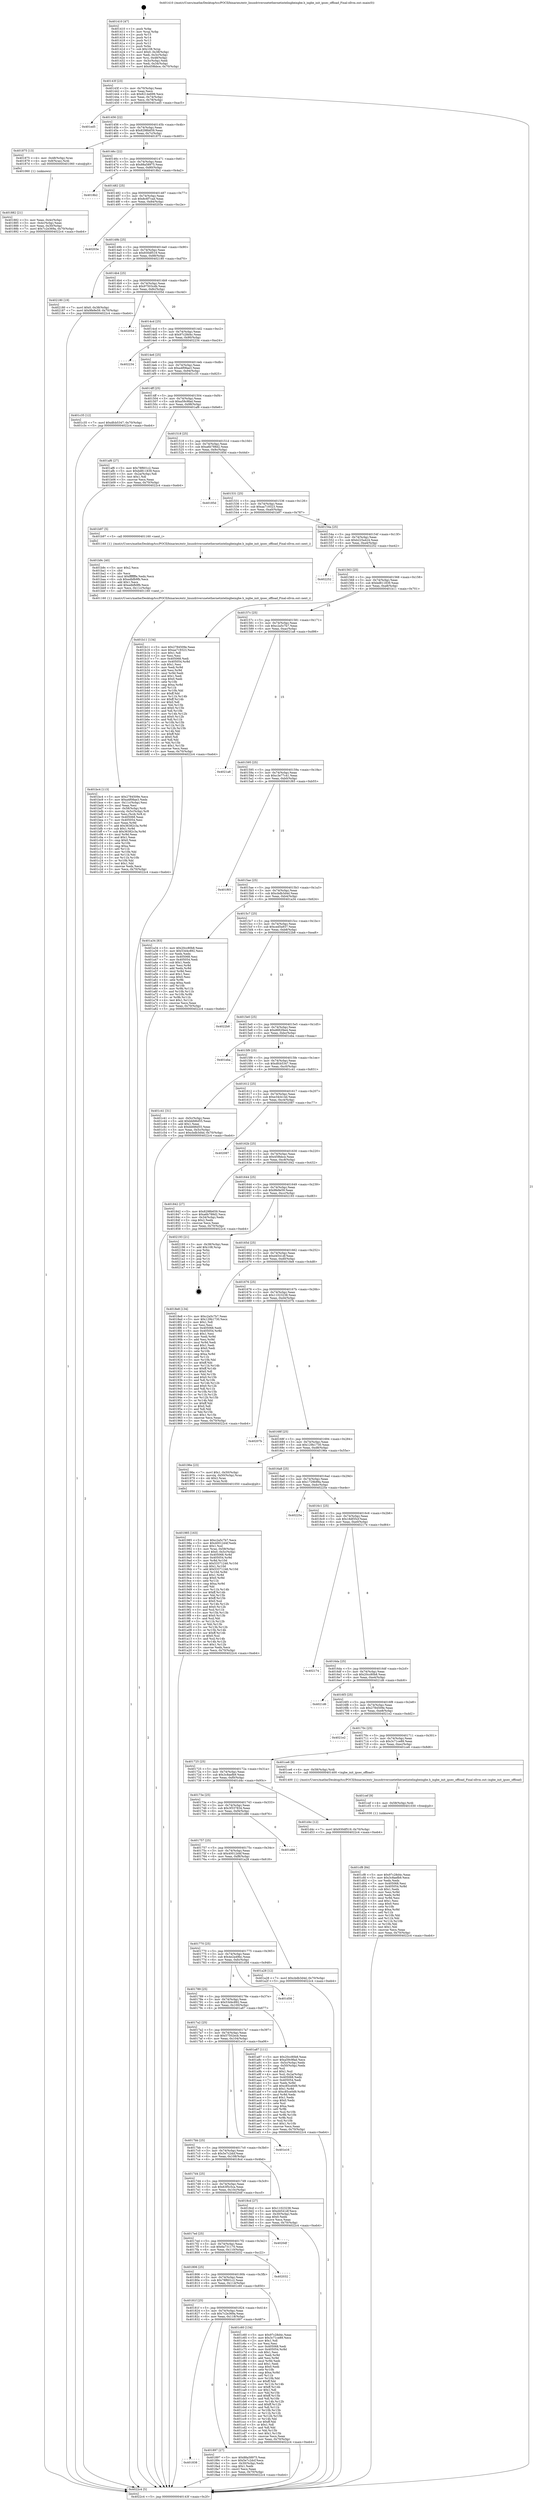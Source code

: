 digraph "0x401410" {
  label = "0x401410 (/mnt/c/Users/mathe/Desktop/tcc/POCII/binaries/extr_linuxdriversnetethernetintelixgbeixgbe.h_ixgbe_init_ipsec_offload_Final-ollvm.out::main(0))"
  labelloc = "t"
  node[shape=record]

  Entry [label="",width=0.3,height=0.3,shape=circle,fillcolor=black,style=filled]
  "0x40143f" [label="{
     0x40143f [23]\l
     | [instrs]\l
     &nbsp;&nbsp;0x40143f \<+3\>: mov -0x70(%rbp),%eax\l
     &nbsp;&nbsp;0x401442 \<+2\>: mov %eax,%ecx\l
     &nbsp;&nbsp;0x401444 \<+6\>: sub $0x8214e699,%ecx\l
     &nbsp;&nbsp;0x40144a \<+3\>: mov %eax,-0x74(%rbp)\l
     &nbsp;&nbsp;0x40144d \<+3\>: mov %ecx,-0x78(%rbp)\l
     &nbsp;&nbsp;0x401450 \<+6\>: je 0000000000401ed5 \<main+0xac5\>\l
  }"]
  "0x401ed5" [label="{
     0x401ed5\l
  }", style=dashed]
  "0x401456" [label="{
     0x401456 [22]\l
     | [instrs]\l
     &nbsp;&nbsp;0x401456 \<+5\>: jmp 000000000040145b \<main+0x4b\>\l
     &nbsp;&nbsp;0x40145b \<+3\>: mov -0x74(%rbp),%eax\l
     &nbsp;&nbsp;0x40145e \<+5\>: sub $0x8298b659,%eax\l
     &nbsp;&nbsp;0x401463 \<+3\>: mov %eax,-0x7c(%rbp)\l
     &nbsp;&nbsp;0x401466 \<+6\>: je 0000000000401875 \<main+0x465\>\l
  }"]
  Exit [label="",width=0.3,height=0.3,shape=circle,fillcolor=black,style=filled,peripheries=2]
  "0x401875" [label="{
     0x401875 [13]\l
     | [instrs]\l
     &nbsp;&nbsp;0x401875 \<+4\>: mov -0x48(%rbp),%rax\l
     &nbsp;&nbsp;0x401879 \<+4\>: mov 0x8(%rax),%rdi\l
     &nbsp;&nbsp;0x40187d \<+5\>: call 0000000000401060 \<atoi@plt\>\l
     | [calls]\l
     &nbsp;&nbsp;0x401060 \{1\} (unknown)\l
  }"]
  "0x40146c" [label="{
     0x40146c [22]\l
     | [instrs]\l
     &nbsp;&nbsp;0x40146c \<+5\>: jmp 0000000000401471 \<main+0x61\>\l
     &nbsp;&nbsp;0x401471 \<+3\>: mov -0x74(%rbp),%eax\l
     &nbsp;&nbsp;0x401474 \<+5\>: sub $0x88a58975,%eax\l
     &nbsp;&nbsp;0x401479 \<+3\>: mov %eax,-0x80(%rbp)\l
     &nbsp;&nbsp;0x40147c \<+6\>: je 00000000004018b2 \<main+0x4a2\>\l
  }"]
  "0x401cf8" [label="{
     0x401cf8 [84]\l
     | [instrs]\l
     &nbsp;&nbsp;0x401cf8 \<+5\>: mov $0x97c28d4c,%eax\l
     &nbsp;&nbsp;0x401cfd \<+5\>: mov $0x3c8aefb9,%ecx\l
     &nbsp;&nbsp;0x401d02 \<+2\>: xor %edx,%edx\l
     &nbsp;&nbsp;0x401d04 \<+7\>: mov 0x405068,%esi\l
     &nbsp;&nbsp;0x401d0b \<+8\>: mov 0x405054,%r8d\l
     &nbsp;&nbsp;0x401d13 \<+3\>: sub $0x1,%edx\l
     &nbsp;&nbsp;0x401d16 \<+3\>: mov %esi,%r9d\l
     &nbsp;&nbsp;0x401d19 \<+3\>: add %edx,%r9d\l
     &nbsp;&nbsp;0x401d1c \<+4\>: imul %r9d,%esi\l
     &nbsp;&nbsp;0x401d20 \<+3\>: and $0x1,%esi\l
     &nbsp;&nbsp;0x401d23 \<+3\>: cmp $0x0,%esi\l
     &nbsp;&nbsp;0x401d26 \<+4\>: sete %r10b\l
     &nbsp;&nbsp;0x401d2a \<+4\>: cmp $0xa,%r8d\l
     &nbsp;&nbsp;0x401d2e \<+4\>: setl %r11b\l
     &nbsp;&nbsp;0x401d32 \<+3\>: mov %r10b,%bl\l
     &nbsp;&nbsp;0x401d35 \<+3\>: and %r11b,%bl\l
     &nbsp;&nbsp;0x401d38 \<+3\>: xor %r11b,%r10b\l
     &nbsp;&nbsp;0x401d3b \<+3\>: or %r10b,%bl\l
     &nbsp;&nbsp;0x401d3e \<+3\>: test $0x1,%bl\l
     &nbsp;&nbsp;0x401d41 \<+3\>: cmovne %ecx,%eax\l
     &nbsp;&nbsp;0x401d44 \<+3\>: mov %eax,-0x70(%rbp)\l
     &nbsp;&nbsp;0x401d47 \<+5\>: jmp 00000000004022c4 \<main+0xeb4\>\l
  }"]
  "0x4018b2" [label="{
     0x4018b2\l
  }", style=dashed]
  "0x401482" [label="{
     0x401482 [25]\l
     | [instrs]\l
     &nbsp;&nbsp;0x401482 \<+5\>: jmp 0000000000401487 \<main+0x77\>\l
     &nbsp;&nbsp;0x401487 \<+3\>: mov -0x74(%rbp),%eax\l
     &nbsp;&nbsp;0x40148a \<+5\>: sub $0x8c6f7cad,%eax\l
     &nbsp;&nbsp;0x40148f \<+6\>: mov %eax,-0x84(%rbp)\l
     &nbsp;&nbsp;0x401495 \<+6\>: je 000000000040203e \<main+0xc2e\>\l
  }"]
  "0x401cef" [label="{
     0x401cef [9]\l
     | [instrs]\l
     &nbsp;&nbsp;0x401cef \<+4\>: mov -0x58(%rbp),%rdi\l
     &nbsp;&nbsp;0x401cf3 \<+5\>: call 0000000000401030 \<free@plt\>\l
     | [calls]\l
     &nbsp;&nbsp;0x401030 \{1\} (unknown)\l
  }"]
  "0x40203e" [label="{
     0x40203e\l
  }", style=dashed]
  "0x40149b" [label="{
     0x40149b [25]\l
     | [instrs]\l
     &nbsp;&nbsp;0x40149b \<+5\>: jmp 00000000004014a0 \<main+0x90\>\l
     &nbsp;&nbsp;0x4014a0 \<+3\>: mov -0x74(%rbp),%eax\l
     &nbsp;&nbsp;0x4014a3 \<+5\>: sub $0x930df519,%eax\l
     &nbsp;&nbsp;0x4014a8 \<+6\>: mov %eax,-0x88(%rbp)\l
     &nbsp;&nbsp;0x4014ae \<+6\>: je 0000000000402180 \<main+0xd70\>\l
  }"]
  "0x401bc4" [label="{
     0x401bc4 [113]\l
     | [instrs]\l
     &nbsp;&nbsp;0x401bc4 \<+5\>: mov $0x2784509e,%ecx\l
     &nbsp;&nbsp;0x401bc9 \<+5\>: mov $0xa4f08ae3,%edx\l
     &nbsp;&nbsp;0x401bce \<+6\>: mov -0x11c(%rbp),%esi\l
     &nbsp;&nbsp;0x401bd4 \<+3\>: imul %eax,%esi\l
     &nbsp;&nbsp;0x401bd7 \<+4\>: mov -0x58(%rbp),%rdi\l
     &nbsp;&nbsp;0x401bdb \<+4\>: movslq -0x5c(%rbp),%r8\l
     &nbsp;&nbsp;0x401bdf \<+4\>: mov %esi,(%rdi,%r8,4)\l
     &nbsp;&nbsp;0x401be3 \<+7\>: mov 0x405068,%eax\l
     &nbsp;&nbsp;0x401bea \<+7\>: mov 0x405054,%esi\l
     &nbsp;&nbsp;0x401bf1 \<+3\>: mov %eax,%r9d\l
     &nbsp;&nbsp;0x401bf4 \<+7\>: add $0x36382c3a,%r9d\l
     &nbsp;&nbsp;0x401bfb \<+4\>: sub $0x1,%r9d\l
     &nbsp;&nbsp;0x401bff \<+7\>: sub $0x36382c3a,%r9d\l
     &nbsp;&nbsp;0x401c06 \<+4\>: imul %r9d,%eax\l
     &nbsp;&nbsp;0x401c0a \<+3\>: and $0x1,%eax\l
     &nbsp;&nbsp;0x401c0d \<+3\>: cmp $0x0,%eax\l
     &nbsp;&nbsp;0x401c10 \<+4\>: sete %r10b\l
     &nbsp;&nbsp;0x401c14 \<+3\>: cmp $0xa,%esi\l
     &nbsp;&nbsp;0x401c17 \<+4\>: setl %r11b\l
     &nbsp;&nbsp;0x401c1b \<+3\>: mov %r10b,%bl\l
     &nbsp;&nbsp;0x401c1e \<+3\>: and %r11b,%bl\l
     &nbsp;&nbsp;0x401c21 \<+3\>: xor %r11b,%r10b\l
     &nbsp;&nbsp;0x401c24 \<+3\>: or %r10b,%bl\l
     &nbsp;&nbsp;0x401c27 \<+3\>: test $0x1,%bl\l
     &nbsp;&nbsp;0x401c2a \<+3\>: cmovne %edx,%ecx\l
     &nbsp;&nbsp;0x401c2d \<+3\>: mov %ecx,-0x70(%rbp)\l
     &nbsp;&nbsp;0x401c30 \<+5\>: jmp 00000000004022c4 \<main+0xeb4\>\l
  }"]
  "0x402180" [label="{
     0x402180 [19]\l
     | [instrs]\l
     &nbsp;&nbsp;0x402180 \<+7\>: movl $0x0,-0x38(%rbp)\l
     &nbsp;&nbsp;0x402187 \<+7\>: movl $0x9fe9e59,-0x70(%rbp)\l
     &nbsp;&nbsp;0x40218e \<+5\>: jmp 00000000004022c4 \<main+0xeb4\>\l
  }"]
  "0x4014b4" [label="{
     0x4014b4 [25]\l
     | [instrs]\l
     &nbsp;&nbsp;0x4014b4 \<+5\>: jmp 00000000004014b9 \<main+0xa9\>\l
     &nbsp;&nbsp;0x4014b9 \<+3\>: mov -0x74(%rbp),%eax\l
     &nbsp;&nbsp;0x4014bc \<+5\>: sub $0x97503cdb,%eax\l
     &nbsp;&nbsp;0x4014c1 \<+6\>: mov %eax,-0x8c(%rbp)\l
     &nbsp;&nbsp;0x4014c7 \<+6\>: je 000000000040205d \<main+0xc4d\>\l
  }"]
  "0x401b9c" [label="{
     0x401b9c [40]\l
     | [instrs]\l
     &nbsp;&nbsp;0x401b9c \<+5\>: mov $0x2,%ecx\l
     &nbsp;&nbsp;0x401ba1 \<+1\>: cltd\l
     &nbsp;&nbsp;0x401ba2 \<+2\>: idiv %ecx\l
     &nbsp;&nbsp;0x401ba4 \<+6\>: imul $0xfffffffe,%edx,%ecx\l
     &nbsp;&nbsp;0x401baa \<+6\>: sub $0xedbfb9fb,%ecx\l
     &nbsp;&nbsp;0x401bb0 \<+3\>: add $0x1,%ecx\l
     &nbsp;&nbsp;0x401bb3 \<+6\>: add $0xedbfb9fb,%ecx\l
     &nbsp;&nbsp;0x401bb9 \<+6\>: mov %ecx,-0x11c(%rbp)\l
     &nbsp;&nbsp;0x401bbf \<+5\>: call 0000000000401160 \<next_i\>\l
     | [calls]\l
     &nbsp;&nbsp;0x401160 \{1\} (/mnt/c/Users/mathe/Desktop/tcc/POCII/binaries/extr_linuxdriversnetethernetintelixgbeixgbe.h_ixgbe_init_ipsec_offload_Final-ollvm.out::next_i)\l
  }"]
  "0x40205d" [label="{
     0x40205d\l
  }", style=dashed]
  "0x4014cd" [label="{
     0x4014cd [25]\l
     | [instrs]\l
     &nbsp;&nbsp;0x4014cd \<+5\>: jmp 00000000004014d2 \<main+0xc2\>\l
     &nbsp;&nbsp;0x4014d2 \<+3\>: mov -0x74(%rbp),%eax\l
     &nbsp;&nbsp;0x4014d5 \<+5\>: sub $0x97c28d4c,%eax\l
     &nbsp;&nbsp;0x4014da \<+6\>: mov %eax,-0x90(%rbp)\l
     &nbsp;&nbsp;0x4014e0 \<+6\>: je 0000000000402234 \<main+0xe24\>\l
  }"]
  "0x401985" [label="{
     0x401985 [163]\l
     | [instrs]\l
     &nbsp;&nbsp;0x401985 \<+5\>: mov $0xc2a5c7b7,%ecx\l
     &nbsp;&nbsp;0x40198a \<+5\>: mov $0x40012d4f,%edx\l
     &nbsp;&nbsp;0x40198f \<+3\>: mov $0x1,%sil\l
     &nbsp;&nbsp;0x401992 \<+4\>: mov %rax,-0x58(%rbp)\l
     &nbsp;&nbsp;0x401996 \<+7\>: movl $0x0,-0x5c(%rbp)\l
     &nbsp;&nbsp;0x40199d \<+8\>: mov 0x405068,%r8d\l
     &nbsp;&nbsp;0x4019a5 \<+8\>: mov 0x405054,%r9d\l
     &nbsp;&nbsp;0x4019ad \<+3\>: mov %r8d,%r10d\l
     &nbsp;&nbsp;0x4019b0 \<+7\>: sub $0x53371246,%r10d\l
     &nbsp;&nbsp;0x4019b7 \<+4\>: sub $0x1,%r10d\l
     &nbsp;&nbsp;0x4019bb \<+7\>: add $0x53371246,%r10d\l
     &nbsp;&nbsp;0x4019c2 \<+4\>: imul %r10d,%r8d\l
     &nbsp;&nbsp;0x4019c6 \<+4\>: and $0x1,%r8d\l
     &nbsp;&nbsp;0x4019ca \<+4\>: cmp $0x0,%r8d\l
     &nbsp;&nbsp;0x4019ce \<+4\>: sete %r11b\l
     &nbsp;&nbsp;0x4019d2 \<+4\>: cmp $0xa,%r9d\l
     &nbsp;&nbsp;0x4019d6 \<+3\>: setl %bl\l
     &nbsp;&nbsp;0x4019d9 \<+3\>: mov %r11b,%r14b\l
     &nbsp;&nbsp;0x4019dc \<+4\>: xor $0xff,%r14b\l
     &nbsp;&nbsp;0x4019e0 \<+3\>: mov %bl,%r15b\l
     &nbsp;&nbsp;0x4019e3 \<+4\>: xor $0xff,%r15b\l
     &nbsp;&nbsp;0x4019e7 \<+4\>: xor $0x0,%sil\l
     &nbsp;&nbsp;0x4019eb \<+3\>: mov %r14b,%r12b\l
     &nbsp;&nbsp;0x4019ee \<+4\>: and $0x0,%r12b\l
     &nbsp;&nbsp;0x4019f2 \<+3\>: and %sil,%r11b\l
     &nbsp;&nbsp;0x4019f5 \<+3\>: mov %r15b,%r13b\l
     &nbsp;&nbsp;0x4019f8 \<+4\>: and $0x0,%r13b\l
     &nbsp;&nbsp;0x4019fc \<+3\>: and %sil,%bl\l
     &nbsp;&nbsp;0x4019ff \<+3\>: or %r11b,%r12b\l
     &nbsp;&nbsp;0x401a02 \<+3\>: or %bl,%r13b\l
     &nbsp;&nbsp;0x401a05 \<+3\>: xor %r13b,%r12b\l
     &nbsp;&nbsp;0x401a08 \<+3\>: or %r15b,%r14b\l
     &nbsp;&nbsp;0x401a0b \<+4\>: xor $0xff,%r14b\l
     &nbsp;&nbsp;0x401a0f \<+4\>: or $0x0,%sil\l
     &nbsp;&nbsp;0x401a13 \<+3\>: and %sil,%r14b\l
     &nbsp;&nbsp;0x401a16 \<+3\>: or %r14b,%r12b\l
     &nbsp;&nbsp;0x401a19 \<+4\>: test $0x1,%r12b\l
     &nbsp;&nbsp;0x401a1d \<+3\>: cmovne %edx,%ecx\l
     &nbsp;&nbsp;0x401a20 \<+3\>: mov %ecx,-0x70(%rbp)\l
     &nbsp;&nbsp;0x401a23 \<+5\>: jmp 00000000004022c4 \<main+0xeb4\>\l
  }"]
  "0x402234" [label="{
     0x402234\l
  }", style=dashed]
  "0x4014e6" [label="{
     0x4014e6 [25]\l
     | [instrs]\l
     &nbsp;&nbsp;0x4014e6 \<+5\>: jmp 00000000004014eb \<main+0xdb\>\l
     &nbsp;&nbsp;0x4014eb \<+3\>: mov -0x74(%rbp),%eax\l
     &nbsp;&nbsp;0x4014ee \<+5\>: sub $0xa4f08ae3,%eax\l
     &nbsp;&nbsp;0x4014f3 \<+6\>: mov %eax,-0x94(%rbp)\l
     &nbsp;&nbsp;0x4014f9 \<+6\>: je 0000000000401c35 \<main+0x825\>\l
  }"]
  "0x401838" [label="{
     0x401838\l
  }", style=dashed]
  "0x401c35" [label="{
     0x401c35 [12]\l
     | [instrs]\l
     &nbsp;&nbsp;0x401c35 \<+7\>: movl $0xdfcb5347,-0x70(%rbp)\l
     &nbsp;&nbsp;0x401c3c \<+5\>: jmp 00000000004022c4 \<main+0xeb4\>\l
  }"]
  "0x4014ff" [label="{
     0x4014ff [25]\l
     | [instrs]\l
     &nbsp;&nbsp;0x4014ff \<+5\>: jmp 0000000000401504 \<main+0xf4\>\l
     &nbsp;&nbsp;0x401504 \<+3\>: mov -0x74(%rbp),%eax\l
     &nbsp;&nbsp;0x401507 \<+5\>: sub $0xa59c9fad,%eax\l
     &nbsp;&nbsp;0x40150c \<+6\>: mov %eax,-0x98(%rbp)\l
     &nbsp;&nbsp;0x401512 \<+6\>: je 0000000000401af6 \<main+0x6e6\>\l
  }"]
  "0x401897" [label="{
     0x401897 [27]\l
     | [instrs]\l
     &nbsp;&nbsp;0x401897 \<+5\>: mov $0x88a58975,%eax\l
     &nbsp;&nbsp;0x40189c \<+5\>: mov $0x5e7c2dcf,%ecx\l
     &nbsp;&nbsp;0x4018a1 \<+3\>: mov -0x30(%rbp),%edx\l
     &nbsp;&nbsp;0x4018a4 \<+3\>: cmp $0x1,%edx\l
     &nbsp;&nbsp;0x4018a7 \<+3\>: cmovl %ecx,%eax\l
     &nbsp;&nbsp;0x4018aa \<+3\>: mov %eax,-0x70(%rbp)\l
     &nbsp;&nbsp;0x4018ad \<+5\>: jmp 00000000004022c4 \<main+0xeb4\>\l
  }"]
  "0x401af6" [label="{
     0x401af6 [27]\l
     | [instrs]\l
     &nbsp;&nbsp;0x401af6 \<+5\>: mov $0x78f601c2,%eax\l
     &nbsp;&nbsp;0x401afb \<+5\>: mov $0xbd811839,%ecx\l
     &nbsp;&nbsp;0x401b00 \<+3\>: mov -0x2a(%rbp),%dl\l
     &nbsp;&nbsp;0x401b03 \<+3\>: test $0x1,%dl\l
     &nbsp;&nbsp;0x401b06 \<+3\>: cmovne %ecx,%eax\l
     &nbsp;&nbsp;0x401b09 \<+3\>: mov %eax,-0x70(%rbp)\l
     &nbsp;&nbsp;0x401b0c \<+5\>: jmp 00000000004022c4 \<main+0xeb4\>\l
  }"]
  "0x401518" [label="{
     0x401518 [25]\l
     | [instrs]\l
     &nbsp;&nbsp;0x401518 \<+5\>: jmp 000000000040151d \<main+0x10d\>\l
     &nbsp;&nbsp;0x40151d \<+3\>: mov -0x74(%rbp),%eax\l
     &nbsp;&nbsp;0x401520 \<+5\>: sub $0xa6b788d2,%eax\l
     &nbsp;&nbsp;0x401525 \<+6\>: mov %eax,-0x9c(%rbp)\l
     &nbsp;&nbsp;0x40152b \<+6\>: je 000000000040185d \<main+0x44d\>\l
  }"]
  "0x40181f" [label="{
     0x40181f [25]\l
     | [instrs]\l
     &nbsp;&nbsp;0x40181f \<+5\>: jmp 0000000000401824 \<main+0x414\>\l
     &nbsp;&nbsp;0x401824 \<+3\>: mov -0x74(%rbp),%eax\l
     &nbsp;&nbsp;0x401827 \<+5\>: sub $0x7c2e369a,%eax\l
     &nbsp;&nbsp;0x40182c \<+6\>: mov %eax,-0x118(%rbp)\l
     &nbsp;&nbsp;0x401832 \<+6\>: je 0000000000401897 \<main+0x487\>\l
  }"]
  "0x40185d" [label="{
     0x40185d\l
  }", style=dashed]
  "0x401531" [label="{
     0x401531 [25]\l
     | [instrs]\l
     &nbsp;&nbsp;0x401531 \<+5\>: jmp 0000000000401536 \<main+0x126\>\l
     &nbsp;&nbsp;0x401536 \<+3\>: mov -0x74(%rbp),%eax\l
     &nbsp;&nbsp;0x401539 \<+5\>: sub $0xaa719323,%eax\l
     &nbsp;&nbsp;0x40153e \<+6\>: mov %eax,-0xa0(%rbp)\l
     &nbsp;&nbsp;0x401544 \<+6\>: je 0000000000401b97 \<main+0x787\>\l
  }"]
  "0x401c60" [label="{
     0x401c60 [134]\l
     | [instrs]\l
     &nbsp;&nbsp;0x401c60 \<+5\>: mov $0x97c28d4c,%eax\l
     &nbsp;&nbsp;0x401c65 \<+5\>: mov $0x3c71ce89,%ecx\l
     &nbsp;&nbsp;0x401c6a \<+2\>: mov $0x1,%dl\l
     &nbsp;&nbsp;0x401c6c \<+2\>: xor %esi,%esi\l
     &nbsp;&nbsp;0x401c6e \<+7\>: mov 0x405068,%edi\l
     &nbsp;&nbsp;0x401c75 \<+8\>: mov 0x405054,%r8d\l
     &nbsp;&nbsp;0x401c7d \<+3\>: sub $0x1,%esi\l
     &nbsp;&nbsp;0x401c80 \<+3\>: mov %edi,%r9d\l
     &nbsp;&nbsp;0x401c83 \<+3\>: add %esi,%r9d\l
     &nbsp;&nbsp;0x401c86 \<+4\>: imul %r9d,%edi\l
     &nbsp;&nbsp;0x401c8a \<+3\>: and $0x1,%edi\l
     &nbsp;&nbsp;0x401c8d \<+3\>: cmp $0x0,%edi\l
     &nbsp;&nbsp;0x401c90 \<+4\>: sete %r10b\l
     &nbsp;&nbsp;0x401c94 \<+4\>: cmp $0xa,%r8d\l
     &nbsp;&nbsp;0x401c98 \<+4\>: setl %r11b\l
     &nbsp;&nbsp;0x401c9c \<+3\>: mov %r10b,%bl\l
     &nbsp;&nbsp;0x401c9f \<+3\>: xor $0xff,%bl\l
     &nbsp;&nbsp;0x401ca2 \<+3\>: mov %r11b,%r14b\l
     &nbsp;&nbsp;0x401ca5 \<+4\>: xor $0xff,%r14b\l
     &nbsp;&nbsp;0x401ca9 \<+3\>: xor $0x1,%dl\l
     &nbsp;&nbsp;0x401cac \<+3\>: mov %bl,%r15b\l
     &nbsp;&nbsp;0x401caf \<+4\>: and $0xff,%r15b\l
     &nbsp;&nbsp;0x401cb3 \<+3\>: and %dl,%r10b\l
     &nbsp;&nbsp;0x401cb6 \<+3\>: mov %r14b,%r12b\l
     &nbsp;&nbsp;0x401cb9 \<+4\>: and $0xff,%r12b\l
     &nbsp;&nbsp;0x401cbd \<+3\>: and %dl,%r11b\l
     &nbsp;&nbsp;0x401cc0 \<+3\>: or %r10b,%r15b\l
     &nbsp;&nbsp;0x401cc3 \<+3\>: or %r11b,%r12b\l
     &nbsp;&nbsp;0x401cc6 \<+3\>: xor %r12b,%r15b\l
     &nbsp;&nbsp;0x401cc9 \<+3\>: or %r14b,%bl\l
     &nbsp;&nbsp;0x401ccc \<+3\>: xor $0xff,%bl\l
     &nbsp;&nbsp;0x401ccf \<+3\>: or $0x1,%dl\l
     &nbsp;&nbsp;0x401cd2 \<+2\>: and %dl,%bl\l
     &nbsp;&nbsp;0x401cd4 \<+3\>: or %bl,%r15b\l
     &nbsp;&nbsp;0x401cd7 \<+4\>: test $0x1,%r15b\l
     &nbsp;&nbsp;0x401cdb \<+3\>: cmovne %ecx,%eax\l
     &nbsp;&nbsp;0x401cde \<+3\>: mov %eax,-0x70(%rbp)\l
     &nbsp;&nbsp;0x401ce1 \<+5\>: jmp 00000000004022c4 \<main+0xeb4\>\l
  }"]
  "0x401b97" [label="{
     0x401b97 [5]\l
     | [instrs]\l
     &nbsp;&nbsp;0x401b97 \<+5\>: call 0000000000401160 \<next_i\>\l
     | [calls]\l
     &nbsp;&nbsp;0x401160 \{1\} (/mnt/c/Users/mathe/Desktop/tcc/POCII/binaries/extr_linuxdriversnetethernetintelixgbeixgbe.h_ixgbe_init_ipsec_offload_Final-ollvm.out::next_i)\l
  }"]
  "0x40154a" [label="{
     0x40154a [25]\l
     | [instrs]\l
     &nbsp;&nbsp;0x40154a \<+5\>: jmp 000000000040154f \<main+0x13f\>\l
     &nbsp;&nbsp;0x40154f \<+3\>: mov -0x74(%rbp),%eax\l
     &nbsp;&nbsp;0x401552 \<+5\>: sub $0xb225a424,%eax\l
     &nbsp;&nbsp;0x401557 \<+6\>: mov %eax,-0xa4(%rbp)\l
     &nbsp;&nbsp;0x40155d \<+6\>: je 0000000000402252 \<main+0xe42\>\l
  }"]
  "0x401806" [label="{
     0x401806 [25]\l
     | [instrs]\l
     &nbsp;&nbsp;0x401806 \<+5\>: jmp 000000000040180b \<main+0x3fb\>\l
     &nbsp;&nbsp;0x40180b \<+3\>: mov -0x74(%rbp),%eax\l
     &nbsp;&nbsp;0x40180e \<+5\>: sub $0x78f601c2,%eax\l
     &nbsp;&nbsp;0x401813 \<+6\>: mov %eax,-0x114(%rbp)\l
     &nbsp;&nbsp;0x401819 \<+6\>: je 0000000000401c60 \<main+0x850\>\l
  }"]
  "0x402252" [label="{
     0x402252\l
  }", style=dashed]
  "0x401563" [label="{
     0x401563 [25]\l
     | [instrs]\l
     &nbsp;&nbsp;0x401563 \<+5\>: jmp 0000000000401568 \<main+0x158\>\l
     &nbsp;&nbsp;0x401568 \<+3\>: mov -0x74(%rbp),%eax\l
     &nbsp;&nbsp;0x40156b \<+5\>: sub $0xbd811839,%eax\l
     &nbsp;&nbsp;0x401570 \<+6\>: mov %eax,-0xa8(%rbp)\l
     &nbsp;&nbsp;0x401576 \<+6\>: je 0000000000401b11 \<main+0x701\>\l
  }"]
  "0x402032" [label="{
     0x402032\l
  }", style=dashed]
  "0x401b11" [label="{
     0x401b11 [134]\l
     | [instrs]\l
     &nbsp;&nbsp;0x401b11 \<+5\>: mov $0x2784509e,%eax\l
     &nbsp;&nbsp;0x401b16 \<+5\>: mov $0xaa719323,%ecx\l
     &nbsp;&nbsp;0x401b1b \<+2\>: mov $0x1,%dl\l
     &nbsp;&nbsp;0x401b1d \<+2\>: xor %esi,%esi\l
     &nbsp;&nbsp;0x401b1f \<+7\>: mov 0x405068,%edi\l
     &nbsp;&nbsp;0x401b26 \<+8\>: mov 0x405054,%r8d\l
     &nbsp;&nbsp;0x401b2e \<+3\>: sub $0x1,%esi\l
     &nbsp;&nbsp;0x401b31 \<+3\>: mov %edi,%r9d\l
     &nbsp;&nbsp;0x401b34 \<+3\>: add %esi,%r9d\l
     &nbsp;&nbsp;0x401b37 \<+4\>: imul %r9d,%edi\l
     &nbsp;&nbsp;0x401b3b \<+3\>: and $0x1,%edi\l
     &nbsp;&nbsp;0x401b3e \<+3\>: cmp $0x0,%edi\l
     &nbsp;&nbsp;0x401b41 \<+4\>: sete %r10b\l
     &nbsp;&nbsp;0x401b45 \<+4\>: cmp $0xa,%r8d\l
     &nbsp;&nbsp;0x401b49 \<+4\>: setl %r11b\l
     &nbsp;&nbsp;0x401b4d \<+3\>: mov %r10b,%bl\l
     &nbsp;&nbsp;0x401b50 \<+3\>: xor $0xff,%bl\l
     &nbsp;&nbsp;0x401b53 \<+3\>: mov %r11b,%r14b\l
     &nbsp;&nbsp;0x401b56 \<+4\>: xor $0xff,%r14b\l
     &nbsp;&nbsp;0x401b5a \<+3\>: xor $0x0,%dl\l
     &nbsp;&nbsp;0x401b5d \<+3\>: mov %bl,%r15b\l
     &nbsp;&nbsp;0x401b60 \<+4\>: and $0x0,%r15b\l
     &nbsp;&nbsp;0x401b64 \<+3\>: and %dl,%r10b\l
     &nbsp;&nbsp;0x401b67 \<+3\>: mov %r14b,%r12b\l
     &nbsp;&nbsp;0x401b6a \<+4\>: and $0x0,%r12b\l
     &nbsp;&nbsp;0x401b6e \<+3\>: and %dl,%r11b\l
     &nbsp;&nbsp;0x401b71 \<+3\>: or %r10b,%r15b\l
     &nbsp;&nbsp;0x401b74 \<+3\>: or %r11b,%r12b\l
     &nbsp;&nbsp;0x401b77 \<+3\>: xor %r12b,%r15b\l
     &nbsp;&nbsp;0x401b7a \<+3\>: or %r14b,%bl\l
     &nbsp;&nbsp;0x401b7d \<+3\>: xor $0xff,%bl\l
     &nbsp;&nbsp;0x401b80 \<+3\>: or $0x0,%dl\l
     &nbsp;&nbsp;0x401b83 \<+2\>: and %dl,%bl\l
     &nbsp;&nbsp;0x401b85 \<+3\>: or %bl,%r15b\l
     &nbsp;&nbsp;0x401b88 \<+4\>: test $0x1,%r15b\l
     &nbsp;&nbsp;0x401b8c \<+3\>: cmovne %ecx,%eax\l
     &nbsp;&nbsp;0x401b8f \<+3\>: mov %eax,-0x70(%rbp)\l
     &nbsp;&nbsp;0x401b92 \<+5\>: jmp 00000000004022c4 \<main+0xeb4\>\l
  }"]
  "0x40157c" [label="{
     0x40157c [25]\l
     | [instrs]\l
     &nbsp;&nbsp;0x40157c \<+5\>: jmp 0000000000401581 \<main+0x171\>\l
     &nbsp;&nbsp;0x401581 \<+3\>: mov -0x74(%rbp),%eax\l
     &nbsp;&nbsp;0x401584 \<+5\>: sub $0xc2a5c7b7,%eax\l
     &nbsp;&nbsp;0x401589 \<+6\>: mov %eax,-0xac(%rbp)\l
     &nbsp;&nbsp;0x40158f \<+6\>: je 00000000004021a8 \<main+0xd98\>\l
  }"]
  "0x4017ed" [label="{
     0x4017ed [25]\l
     | [instrs]\l
     &nbsp;&nbsp;0x4017ed \<+5\>: jmp 00000000004017f2 \<main+0x3e2\>\l
     &nbsp;&nbsp;0x4017f2 \<+3\>: mov -0x74(%rbp),%eax\l
     &nbsp;&nbsp;0x4017f5 \<+5\>: sub $0x6a731170,%eax\l
     &nbsp;&nbsp;0x4017fa \<+6\>: mov %eax,-0x110(%rbp)\l
     &nbsp;&nbsp;0x401800 \<+6\>: je 0000000000402032 \<main+0xc22\>\l
  }"]
  "0x4021a8" [label="{
     0x4021a8\l
  }", style=dashed]
  "0x401595" [label="{
     0x401595 [25]\l
     | [instrs]\l
     &nbsp;&nbsp;0x401595 \<+5\>: jmp 000000000040159a \<main+0x18a\>\l
     &nbsp;&nbsp;0x40159a \<+3\>: mov -0x74(%rbp),%eax\l
     &nbsp;&nbsp;0x40159d \<+5\>: sub $0xc3e77c41,%eax\l
     &nbsp;&nbsp;0x4015a2 \<+6\>: mov %eax,-0xb0(%rbp)\l
     &nbsp;&nbsp;0x4015a8 \<+6\>: je 0000000000401f65 \<main+0xb55\>\l
  }"]
  "0x4020df" [label="{
     0x4020df\l
  }", style=dashed]
  "0x401f65" [label="{
     0x401f65\l
  }", style=dashed]
  "0x4015ae" [label="{
     0x4015ae [25]\l
     | [instrs]\l
     &nbsp;&nbsp;0x4015ae \<+5\>: jmp 00000000004015b3 \<main+0x1a3\>\l
     &nbsp;&nbsp;0x4015b3 \<+3\>: mov -0x74(%rbp),%eax\l
     &nbsp;&nbsp;0x4015b6 \<+5\>: sub $0xcbdb3d4d,%eax\l
     &nbsp;&nbsp;0x4015bb \<+6\>: mov %eax,-0xb4(%rbp)\l
     &nbsp;&nbsp;0x4015c1 \<+6\>: je 0000000000401a34 \<main+0x624\>\l
  }"]
  "0x4017d4" [label="{
     0x4017d4 [25]\l
     | [instrs]\l
     &nbsp;&nbsp;0x4017d4 \<+5\>: jmp 00000000004017d9 \<main+0x3c9\>\l
     &nbsp;&nbsp;0x4017d9 \<+3\>: mov -0x74(%rbp),%eax\l
     &nbsp;&nbsp;0x4017dc \<+5\>: sub $0x63f5c5ca,%eax\l
     &nbsp;&nbsp;0x4017e1 \<+6\>: mov %eax,-0x10c(%rbp)\l
     &nbsp;&nbsp;0x4017e7 \<+6\>: je 00000000004020df \<main+0xccf\>\l
  }"]
  "0x401a34" [label="{
     0x401a34 [83]\l
     | [instrs]\l
     &nbsp;&nbsp;0x401a34 \<+5\>: mov $0x20cc80b8,%eax\l
     &nbsp;&nbsp;0x401a39 \<+5\>: mov $0x53d4c892,%ecx\l
     &nbsp;&nbsp;0x401a3e \<+2\>: xor %edx,%edx\l
     &nbsp;&nbsp;0x401a40 \<+7\>: mov 0x405068,%esi\l
     &nbsp;&nbsp;0x401a47 \<+7\>: mov 0x405054,%edi\l
     &nbsp;&nbsp;0x401a4e \<+3\>: sub $0x1,%edx\l
     &nbsp;&nbsp;0x401a51 \<+3\>: mov %esi,%r8d\l
     &nbsp;&nbsp;0x401a54 \<+3\>: add %edx,%r8d\l
     &nbsp;&nbsp;0x401a57 \<+4\>: imul %r8d,%esi\l
     &nbsp;&nbsp;0x401a5b \<+3\>: and $0x1,%esi\l
     &nbsp;&nbsp;0x401a5e \<+3\>: cmp $0x0,%esi\l
     &nbsp;&nbsp;0x401a61 \<+4\>: sete %r9b\l
     &nbsp;&nbsp;0x401a65 \<+3\>: cmp $0xa,%edi\l
     &nbsp;&nbsp;0x401a68 \<+4\>: setl %r10b\l
     &nbsp;&nbsp;0x401a6c \<+3\>: mov %r9b,%r11b\l
     &nbsp;&nbsp;0x401a6f \<+3\>: and %r10b,%r11b\l
     &nbsp;&nbsp;0x401a72 \<+3\>: xor %r10b,%r9b\l
     &nbsp;&nbsp;0x401a75 \<+3\>: or %r9b,%r11b\l
     &nbsp;&nbsp;0x401a78 \<+4\>: test $0x1,%r11b\l
     &nbsp;&nbsp;0x401a7c \<+3\>: cmovne %ecx,%eax\l
     &nbsp;&nbsp;0x401a7f \<+3\>: mov %eax,-0x70(%rbp)\l
     &nbsp;&nbsp;0x401a82 \<+5\>: jmp 00000000004022c4 \<main+0xeb4\>\l
  }"]
  "0x4015c7" [label="{
     0x4015c7 [25]\l
     | [instrs]\l
     &nbsp;&nbsp;0x4015c7 \<+5\>: jmp 00000000004015cc \<main+0x1bc\>\l
     &nbsp;&nbsp;0x4015cc \<+3\>: mov -0x74(%rbp),%eax\l
     &nbsp;&nbsp;0x4015cf \<+5\>: sub $0xced5a937,%eax\l
     &nbsp;&nbsp;0x4015d4 \<+6\>: mov %eax,-0xb8(%rbp)\l
     &nbsp;&nbsp;0x4015da \<+6\>: je 00000000004022b8 \<main+0xea8\>\l
  }"]
  "0x4018cd" [label="{
     0x4018cd [27]\l
     | [instrs]\l
     &nbsp;&nbsp;0x4018cd \<+5\>: mov $0x11023238,%eax\l
     &nbsp;&nbsp;0x4018d2 \<+5\>: mov $0xd4541df,%ecx\l
     &nbsp;&nbsp;0x4018d7 \<+3\>: mov -0x30(%rbp),%edx\l
     &nbsp;&nbsp;0x4018da \<+3\>: cmp $0x0,%edx\l
     &nbsp;&nbsp;0x4018dd \<+3\>: cmove %ecx,%eax\l
     &nbsp;&nbsp;0x4018e0 \<+3\>: mov %eax,-0x70(%rbp)\l
     &nbsp;&nbsp;0x4018e3 \<+5\>: jmp 00000000004022c4 \<main+0xeb4\>\l
  }"]
  "0x4022b8" [label="{
     0x4022b8\l
  }", style=dashed]
  "0x4015e0" [label="{
     0x4015e0 [25]\l
     | [instrs]\l
     &nbsp;&nbsp;0x4015e0 \<+5\>: jmp 00000000004015e5 \<main+0x1d5\>\l
     &nbsp;&nbsp;0x4015e5 \<+3\>: mov -0x74(%rbp),%eax\l
     &nbsp;&nbsp;0x4015e8 \<+5\>: sub $0xd682f4e4,%eax\l
     &nbsp;&nbsp;0x4015ed \<+6\>: mov %eax,-0xbc(%rbp)\l
     &nbsp;&nbsp;0x4015f3 \<+6\>: je 0000000000401eba \<main+0xaaa\>\l
  }"]
  "0x4017bb" [label="{
     0x4017bb [25]\l
     | [instrs]\l
     &nbsp;&nbsp;0x4017bb \<+5\>: jmp 00000000004017c0 \<main+0x3b0\>\l
     &nbsp;&nbsp;0x4017c0 \<+3\>: mov -0x74(%rbp),%eax\l
     &nbsp;&nbsp;0x4017c3 \<+5\>: sub $0x5e7c2dcf,%eax\l
     &nbsp;&nbsp;0x4017c8 \<+6\>: mov %eax,-0x108(%rbp)\l
     &nbsp;&nbsp;0x4017ce \<+6\>: je 00000000004018cd \<main+0x4bd\>\l
  }"]
  "0x401eba" [label="{
     0x401eba\l
  }", style=dashed]
  "0x4015f9" [label="{
     0x4015f9 [25]\l
     | [instrs]\l
     &nbsp;&nbsp;0x4015f9 \<+5\>: jmp 00000000004015fe \<main+0x1ee\>\l
     &nbsp;&nbsp;0x4015fe \<+3\>: mov -0x74(%rbp),%eax\l
     &nbsp;&nbsp;0x401601 \<+5\>: sub $0xdfcb5347,%eax\l
     &nbsp;&nbsp;0x401606 \<+6\>: mov %eax,-0xc0(%rbp)\l
     &nbsp;&nbsp;0x40160c \<+6\>: je 0000000000401c41 \<main+0x831\>\l
  }"]
  "0x401e16" [label="{
     0x401e16\l
  }", style=dashed]
  "0x401c41" [label="{
     0x401c41 [31]\l
     | [instrs]\l
     &nbsp;&nbsp;0x401c41 \<+3\>: mov -0x5c(%rbp),%eax\l
     &nbsp;&nbsp;0x401c44 \<+5\>: add $0xbbfd6d55,%eax\l
     &nbsp;&nbsp;0x401c49 \<+3\>: add $0x1,%eax\l
     &nbsp;&nbsp;0x401c4c \<+5\>: sub $0xbbfd6d55,%eax\l
     &nbsp;&nbsp;0x401c51 \<+3\>: mov %eax,-0x5c(%rbp)\l
     &nbsp;&nbsp;0x401c54 \<+7\>: movl $0xcbdb3d4d,-0x70(%rbp)\l
     &nbsp;&nbsp;0x401c5b \<+5\>: jmp 00000000004022c4 \<main+0xeb4\>\l
  }"]
  "0x401612" [label="{
     0x401612 [25]\l
     | [instrs]\l
     &nbsp;&nbsp;0x401612 \<+5\>: jmp 0000000000401617 \<main+0x207\>\l
     &nbsp;&nbsp;0x401617 \<+3\>: mov -0x74(%rbp),%eax\l
     &nbsp;&nbsp;0x40161a \<+5\>: sub $0xe34cb14d,%eax\l
     &nbsp;&nbsp;0x40161f \<+6\>: mov %eax,-0xc4(%rbp)\l
     &nbsp;&nbsp;0x401625 \<+6\>: je 0000000000402087 \<main+0xc77\>\l
  }"]
  "0x4017a2" [label="{
     0x4017a2 [25]\l
     | [instrs]\l
     &nbsp;&nbsp;0x4017a2 \<+5\>: jmp 00000000004017a7 \<main+0x397\>\l
     &nbsp;&nbsp;0x4017a7 \<+3\>: mov -0x74(%rbp),%eax\l
     &nbsp;&nbsp;0x4017aa \<+5\>: sub $0x57502ecb,%eax\l
     &nbsp;&nbsp;0x4017af \<+6\>: mov %eax,-0x104(%rbp)\l
     &nbsp;&nbsp;0x4017b5 \<+6\>: je 0000000000401e16 \<main+0xa06\>\l
  }"]
  "0x402087" [label="{
     0x402087\l
  }", style=dashed]
  "0x40162b" [label="{
     0x40162b [25]\l
     | [instrs]\l
     &nbsp;&nbsp;0x40162b \<+5\>: jmp 0000000000401630 \<main+0x220\>\l
     &nbsp;&nbsp;0x401630 \<+3\>: mov -0x74(%rbp),%eax\l
     &nbsp;&nbsp;0x401633 \<+5\>: sub $0x459bbce,%eax\l
     &nbsp;&nbsp;0x401638 \<+6\>: mov %eax,-0xc8(%rbp)\l
     &nbsp;&nbsp;0x40163e \<+6\>: je 0000000000401842 \<main+0x432\>\l
  }"]
  "0x401a87" [label="{
     0x401a87 [111]\l
     | [instrs]\l
     &nbsp;&nbsp;0x401a87 \<+5\>: mov $0x20cc80b8,%eax\l
     &nbsp;&nbsp;0x401a8c \<+5\>: mov $0xa59c9fad,%ecx\l
     &nbsp;&nbsp;0x401a91 \<+3\>: mov -0x5c(%rbp),%edx\l
     &nbsp;&nbsp;0x401a94 \<+3\>: cmp -0x50(%rbp),%edx\l
     &nbsp;&nbsp;0x401a97 \<+4\>: setl %sil\l
     &nbsp;&nbsp;0x401a9b \<+4\>: and $0x1,%sil\l
     &nbsp;&nbsp;0x401a9f \<+4\>: mov %sil,-0x2a(%rbp)\l
     &nbsp;&nbsp;0x401aa3 \<+7\>: mov 0x405068,%edx\l
     &nbsp;&nbsp;0x401aaa \<+7\>: mov 0x405054,%edi\l
     &nbsp;&nbsp;0x401ab1 \<+3\>: mov %edx,%r8d\l
     &nbsp;&nbsp;0x401ab4 \<+7\>: add $0xc85ce0d9,%r8d\l
     &nbsp;&nbsp;0x401abb \<+4\>: sub $0x1,%r8d\l
     &nbsp;&nbsp;0x401abf \<+7\>: sub $0xc85ce0d9,%r8d\l
     &nbsp;&nbsp;0x401ac6 \<+4\>: imul %r8d,%edx\l
     &nbsp;&nbsp;0x401aca \<+3\>: and $0x1,%edx\l
     &nbsp;&nbsp;0x401acd \<+3\>: cmp $0x0,%edx\l
     &nbsp;&nbsp;0x401ad0 \<+4\>: sete %sil\l
     &nbsp;&nbsp;0x401ad4 \<+3\>: cmp $0xa,%edi\l
     &nbsp;&nbsp;0x401ad7 \<+4\>: setl %r9b\l
     &nbsp;&nbsp;0x401adb \<+3\>: mov %sil,%r10b\l
     &nbsp;&nbsp;0x401ade \<+3\>: and %r9b,%r10b\l
     &nbsp;&nbsp;0x401ae1 \<+3\>: xor %r9b,%sil\l
     &nbsp;&nbsp;0x401ae4 \<+3\>: or %sil,%r10b\l
     &nbsp;&nbsp;0x401ae7 \<+4\>: test $0x1,%r10b\l
     &nbsp;&nbsp;0x401aeb \<+3\>: cmovne %ecx,%eax\l
     &nbsp;&nbsp;0x401aee \<+3\>: mov %eax,-0x70(%rbp)\l
     &nbsp;&nbsp;0x401af1 \<+5\>: jmp 00000000004022c4 \<main+0xeb4\>\l
  }"]
  "0x401842" [label="{
     0x401842 [27]\l
     | [instrs]\l
     &nbsp;&nbsp;0x401842 \<+5\>: mov $0x8298b659,%eax\l
     &nbsp;&nbsp;0x401847 \<+5\>: mov $0xa6b788d2,%ecx\l
     &nbsp;&nbsp;0x40184c \<+3\>: mov -0x34(%rbp),%edx\l
     &nbsp;&nbsp;0x40184f \<+3\>: cmp $0x2,%edx\l
     &nbsp;&nbsp;0x401852 \<+3\>: cmovne %ecx,%eax\l
     &nbsp;&nbsp;0x401855 \<+3\>: mov %eax,-0x70(%rbp)\l
     &nbsp;&nbsp;0x401858 \<+5\>: jmp 00000000004022c4 \<main+0xeb4\>\l
  }"]
  "0x401644" [label="{
     0x401644 [25]\l
     | [instrs]\l
     &nbsp;&nbsp;0x401644 \<+5\>: jmp 0000000000401649 \<main+0x239\>\l
     &nbsp;&nbsp;0x401649 \<+3\>: mov -0x74(%rbp),%eax\l
     &nbsp;&nbsp;0x40164c \<+5\>: sub $0x9fe9e59,%eax\l
     &nbsp;&nbsp;0x401651 \<+6\>: mov %eax,-0xcc(%rbp)\l
     &nbsp;&nbsp;0x401657 \<+6\>: je 0000000000402193 \<main+0xd83\>\l
  }"]
  "0x4022c4" [label="{
     0x4022c4 [5]\l
     | [instrs]\l
     &nbsp;&nbsp;0x4022c4 \<+5\>: jmp 000000000040143f \<main+0x2f\>\l
  }"]
  "0x401410" [label="{
     0x401410 [47]\l
     | [instrs]\l
     &nbsp;&nbsp;0x401410 \<+1\>: push %rbp\l
     &nbsp;&nbsp;0x401411 \<+3\>: mov %rsp,%rbp\l
     &nbsp;&nbsp;0x401414 \<+2\>: push %r15\l
     &nbsp;&nbsp;0x401416 \<+2\>: push %r14\l
     &nbsp;&nbsp;0x401418 \<+2\>: push %r13\l
     &nbsp;&nbsp;0x40141a \<+2\>: push %r12\l
     &nbsp;&nbsp;0x40141c \<+1\>: push %rbx\l
     &nbsp;&nbsp;0x40141d \<+7\>: sub $0x108,%rsp\l
     &nbsp;&nbsp;0x401424 \<+7\>: movl $0x0,-0x38(%rbp)\l
     &nbsp;&nbsp;0x40142b \<+3\>: mov %edi,-0x3c(%rbp)\l
     &nbsp;&nbsp;0x40142e \<+4\>: mov %rsi,-0x48(%rbp)\l
     &nbsp;&nbsp;0x401432 \<+3\>: mov -0x3c(%rbp),%edi\l
     &nbsp;&nbsp;0x401435 \<+3\>: mov %edi,-0x34(%rbp)\l
     &nbsp;&nbsp;0x401438 \<+7\>: movl $0x459bbce,-0x70(%rbp)\l
  }"]
  "0x401882" [label="{
     0x401882 [21]\l
     | [instrs]\l
     &nbsp;&nbsp;0x401882 \<+3\>: mov %eax,-0x4c(%rbp)\l
     &nbsp;&nbsp;0x401885 \<+3\>: mov -0x4c(%rbp),%eax\l
     &nbsp;&nbsp;0x401888 \<+3\>: mov %eax,-0x30(%rbp)\l
     &nbsp;&nbsp;0x40188b \<+7\>: movl $0x7c2e369a,-0x70(%rbp)\l
     &nbsp;&nbsp;0x401892 \<+5\>: jmp 00000000004022c4 \<main+0xeb4\>\l
  }"]
  "0x401789" [label="{
     0x401789 [25]\l
     | [instrs]\l
     &nbsp;&nbsp;0x401789 \<+5\>: jmp 000000000040178e \<main+0x37e\>\l
     &nbsp;&nbsp;0x40178e \<+3\>: mov -0x74(%rbp),%eax\l
     &nbsp;&nbsp;0x401791 \<+5\>: sub $0x53d4c892,%eax\l
     &nbsp;&nbsp;0x401796 \<+6\>: mov %eax,-0x100(%rbp)\l
     &nbsp;&nbsp;0x40179c \<+6\>: je 0000000000401a87 \<main+0x677\>\l
  }"]
  "0x402193" [label="{
     0x402193 [21]\l
     | [instrs]\l
     &nbsp;&nbsp;0x402193 \<+3\>: mov -0x38(%rbp),%eax\l
     &nbsp;&nbsp;0x402196 \<+7\>: add $0x108,%rsp\l
     &nbsp;&nbsp;0x40219d \<+1\>: pop %rbx\l
     &nbsp;&nbsp;0x40219e \<+2\>: pop %r12\l
     &nbsp;&nbsp;0x4021a0 \<+2\>: pop %r13\l
     &nbsp;&nbsp;0x4021a2 \<+2\>: pop %r14\l
     &nbsp;&nbsp;0x4021a4 \<+2\>: pop %r15\l
     &nbsp;&nbsp;0x4021a6 \<+1\>: pop %rbp\l
     &nbsp;&nbsp;0x4021a7 \<+1\>: ret\l
  }"]
  "0x40165d" [label="{
     0x40165d [25]\l
     | [instrs]\l
     &nbsp;&nbsp;0x40165d \<+5\>: jmp 0000000000401662 \<main+0x252\>\l
     &nbsp;&nbsp;0x401662 \<+3\>: mov -0x74(%rbp),%eax\l
     &nbsp;&nbsp;0x401665 \<+5\>: sub $0xd4541df,%eax\l
     &nbsp;&nbsp;0x40166a \<+6\>: mov %eax,-0xd0(%rbp)\l
     &nbsp;&nbsp;0x401670 \<+6\>: je 00000000004018e8 \<main+0x4d8\>\l
  }"]
  "0x401d58" [label="{
     0x401d58\l
  }", style=dashed]
  "0x4018e8" [label="{
     0x4018e8 [134]\l
     | [instrs]\l
     &nbsp;&nbsp;0x4018e8 \<+5\>: mov $0xc2a5c7b7,%eax\l
     &nbsp;&nbsp;0x4018ed \<+5\>: mov $0x129b1730,%ecx\l
     &nbsp;&nbsp;0x4018f2 \<+2\>: mov $0x1,%dl\l
     &nbsp;&nbsp;0x4018f4 \<+2\>: xor %esi,%esi\l
     &nbsp;&nbsp;0x4018f6 \<+7\>: mov 0x405068,%edi\l
     &nbsp;&nbsp;0x4018fd \<+8\>: mov 0x405054,%r8d\l
     &nbsp;&nbsp;0x401905 \<+3\>: sub $0x1,%esi\l
     &nbsp;&nbsp;0x401908 \<+3\>: mov %edi,%r9d\l
     &nbsp;&nbsp;0x40190b \<+3\>: add %esi,%r9d\l
     &nbsp;&nbsp;0x40190e \<+4\>: imul %r9d,%edi\l
     &nbsp;&nbsp;0x401912 \<+3\>: and $0x1,%edi\l
     &nbsp;&nbsp;0x401915 \<+3\>: cmp $0x0,%edi\l
     &nbsp;&nbsp;0x401918 \<+4\>: sete %r10b\l
     &nbsp;&nbsp;0x40191c \<+4\>: cmp $0xa,%r8d\l
     &nbsp;&nbsp;0x401920 \<+4\>: setl %r11b\l
     &nbsp;&nbsp;0x401924 \<+3\>: mov %r10b,%bl\l
     &nbsp;&nbsp;0x401927 \<+3\>: xor $0xff,%bl\l
     &nbsp;&nbsp;0x40192a \<+3\>: mov %r11b,%r14b\l
     &nbsp;&nbsp;0x40192d \<+4\>: xor $0xff,%r14b\l
     &nbsp;&nbsp;0x401931 \<+3\>: xor $0x0,%dl\l
     &nbsp;&nbsp;0x401934 \<+3\>: mov %bl,%r15b\l
     &nbsp;&nbsp;0x401937 \<+4\>: and $0x0,%r15b\l
     &nbsp;&nbsp;0x40193b \<+3\>: and %dl,%r10b\l
     &nbsp;&nbsp;0x40193e \<+3\>: mov %r14b,%r12b\l
     &nbsp;&nbsp;0x401941 \<+4\>: and $0x0,%r12b\l
     &nbsp;&nbsp;0x401945 \<+3\>: and %dl,%r11b\l
     &nbsp;&nbsp;0x401948 \<+3\>: or %r10b,%r15b\l
     &nbsp;&nbsp;0x40194b \<+3\>: or %r11b,%r12b\l
     &nbsp;&nbsp;0x40194e \<+3\>: xor %r12b,%r15b\l
     &nbsp;&nbsp;0x401951 \<+3\>: or %r14b,%bl\l
     &nbsp;&nbsp;0x401954 \<+3\>: xor $0xff,%bl\l
     &nbsp;&nbsp;0x401957 \<+3\>: or $0x0,%dl\l
     &nbsp;&nbsp;0x40195a \<+2\>: and %dl,%bl\l
     &nbsp;&nbsp;0x40195c \<+3\>: or %bl,%r15b\l
     &nbsp;&nbsp;0x40195f \<+4\>: test $0x1,%r15b\l
     &nbsp;&nbsp;0x401963 \<+3\>: cmovne %ecx,%eax\l
     &nbsp;&nbsp;0x401966 \<+3\>: mov %eax,-0x70(%rbp)\l
     &nbsp;&nbsp;0x401969 \<+5\>: jmp 00000000004022c4 \<main+0xeb4\>\l
  }"]
  "0x401676" [label="{
     0x401676 [25]\l
     | [instrs]\l
     &nbsp;&nbsp;0x401676 \<+5\>: jmp 000000000040167b \<main+0x26b\>\l
     &nbsp;&nbsp;0x40167b \<+3\>: mov -0x74(%rbp),%eax\l
     &nbsp;&nbsp;0x40167e \<+5\>: sub $0x11023238,%eax\l
     &nbsp;&nbsp;0x401683 \<+6\>: mov %eax,-0xd4(%rbp)\l
     &nbsp;&nbsp;0x401689 \<+6\>: je 000000000040207b \<main+0xc6b\>\l
  }"]
  "0x401770" [label="{
     0x401770 [25]\l
     | [instrs]\l
     &nbsp;&nbsp;0x401770 \<+5\>: jmp 0000000000401775 \<main+0x365\>\l
     &nbsp;&nbsp;0x401775 \<+3\>: mov -0x74(%rbp),%eax\l
     &nbsp;&nbsp;0x401778 \<+5\>: sub $0x4e2a49bc,%eax\l
     &nbsp;&nbsp;0x40177d \<+6\>: mov %eax,-0xfc(%rbp)\l
     &nbsp;&nbsp;0x401783 \<+6\>: je 0000000000401d58 \<main+0x948\>\l
  }"]
  "0x40207b" [label="{
     0x40207b\l
  }", style=dashed]
  "0x40168f" [label="{
     0x40168f [25]\l
     | [instrs]\l
     &nbsp;&nbsp;0x40168f \<+5\>: jmp 0000000000401694 \<main+0x284\>\l
     &nbsp;&nbsp;0x401694 \<+3\>: mov -0x74(%rbp),%eax\l
     &nbsp;&nbsp;0x401697 \<+5\>: sub $0x129b1730,%eax\l
     &nbsp;&nbsp;0x40169c \<+6\>: mov %eax,-0xd8(%rbp)\l
     &nbsp;&nbsp;0x4016a2 \<+6\>: je 000000000040196e \<main+0x55e\>\l
  }"]
  "0x401a28" [label="{
     0x401a28 [12]\l
     | [instrs]\l
     &nbsp;&nbsp;0x401a28 \<+7\>: movl $0xcbdb3d4d,-0x70(%rbp)\l
     &nbsp;&nbsp;0x401a2f \<+5\>: jmp 00000000004022c4 \<main+0xeb4\>\l
  }"]
  "0x40196e" [label="{
     0x40196e [23]\l
     | [instrs]\l
     &nbsp;&nbsp;0x40196e \<+7\>: movl $0x1,-0x50(%rbp)\l
     &nbsp;&nbsp;0x401975 \<+4\>: movslq -0x50(%rbp),%rax\l
     &nbsp;&nbsp;0x401979 \<+4\>: shl $0x2,%rax\l
     &nbsp;&nbsp;0x40197d \<+3\>: mov %rax,%rdi\l
     &nbsp;&nbsp;0x401980 \<+5\>: call 0000000000401050 \<malloc@plt\>\l
     | [calls]\l
     &nbsp;&nbsp;0x401050 \{1\} (unknown)\l
  }"]
  "0x4016a8" [label="{
     0x4016a8 [25]\l
     | [instrs]\l
     &nbsp;&nbsp;0x4016a8 \<+5\>: jmp 00000000004016ad \<main+0x29d\>\l
     &nbsp;&nbsp;0x4016ad \<+3\>: mov -0x74(%rbp),%eax\l
     &nbsp;&nbsp;0x4016b0 \<+5\>: sub $0x1729b99a,%eax\l
     &nbsp;&nbsp;0x4016b5 \<+6\>: mov %eax,-0xdc(%rbp)\l
     &nbsp;&nbsp;0x4016bb \<+6\>: je 000000000040225e \<main+0xe4e\>\l
  }"]
  "0x401757" [label="{
     0x401757 [25]\l
     | [instrs]\l
     &nbsp;&nbsp;0x401757 \<+5\>: jmp 000000000040175c \<main+0x34c\>\l
     &nbsp;&nbsp;0x40175c \<+3\>: mov -0x74(%rbp),%eax\l
     &nbsp;&nbsp;0x40175f \<+5\>: sub $0x40012d4f,%eax\l
     &nbsp;&nbsp;0x401764 \<+6\>: mov %eax,-0xf8(%rbp)\l
     &nbsp;&nbsp;0x40176a \<+6\>: je 0000000000401a28 \<main+0x618\>\l
  }"]
  "0x40225e" [label="{
     0x40225e\l
  }", style=dashed]
  "0x4016c1" [label="{
     0x4016c1 [25]\l
     | [instrs]\l
     &nbsp;&nbsp;0x4016c1 \<+5\>: jmp 00000000004016c6 \<main+0x2b6\>\l
     &nbsp;&nbsp;0x4016c6 \<+3\>: mov -0x74(%rbp),%eax\l
     &nbsp;&nbsp;0x4016c9 \<+5\>: sub $0x18df35cf,%eax\l
     &nbsp;&nbsp;0x4016ce \<+6\>: mov %eax,-0xe0(%rbp)\l
     &nbsp;&nbsp;0x4016d4 \<+6\>: je 0000000000402174 \<main+0xd64\>\l
  }"]
  "0x401d86" [label="{
     0x401d86\l
  }", style=dashed]
  "0x402174" [label="{
     0x402174\l
  }", style=dashed]
  "0x4016da" [label="{
     0x4016da [25]\l
     | [instrs]\l
     &nbsp;&nbsp;0x4016da \<+5\>: jmp 00000000004016df \<main+0x2cf\>\l
     &nbsp;&nbsp;0x4016df \<+3\>: mov -0x74(%rbp),%eax\l
     &nbsp;&nbsp;0x4016e2 \<+5\>: sub $0x20cc80b8,%eax\l
     &nbsp;&nbsp;0x4016e7 \<+6\>: mov %eax,-0xe4(%rbp)\l
     &nbsp;&nbsp;0x4016ed \<+6\>: je 00000000004021d6 \<main+0xdc6\>\l
  }"]
  "0x40173e" [label="{
     0x40173e [25]\l
     | [instrs]\l
     &nbsp;&nbsp;0x40173e \<+5\>: jmp 0000000000401743 \<main+0x333\>\l
     &nbsp;&nbsp;0x401743 \<+3\>: mov -0x74(%rbp),%eax\l
     &nbsp;&nbsp;0x401746 \<+5\>: sub $0x3f337834,%eax\l
     &nbsp;&nbsp;0x40174b \<+6\>: mov %eax,-0xf4(%rbp)\l
     &nbsp;&nbsp;0x401751 \<+6\>: je 0000000000401d86 \<main+0x976\>\l
  }"]
  "0x4021d6" [label="{
     0x4021d6\l
  }", style=dashed]
  "0x4016f3" [label="{
     0x4016f3 [25]\l
     | [instrs]\l
     &nbsp;&nbsp;0x4016f3 \<+5\>: jmp 00000000004016f8 \<main+0x2e8\>\l
     &nbsp;&nbsp;0x4016f8 \<+3\>: mov -0x74(%rbp),%eax\l
     &nbsp;&nbsp;0x4016fb \<+5\>: sub $0x2784509e,%eax\l
     &nbsp;&nbsp;0x401700 \<+6\>: mov %eax,-0xe8(%rbp)\l
     &nbsp;&nbsp;0x401706 \<+6\>: je 00000000004021e2 \<main+0xdd2\>\l
  }"]
  "0x401d4c" [label="{
     0x401d4c [12]\l
     | [instrs]\l
     &nbsp;&nbsp;0x401d4c \<+7\>: movl $0x930df519,-0x70(%rbp)\l
     &nbsp;&nbsp;0x401d53 \<+5\>: jmp 00000000004022c4 \<main+0xeb4\>\l
  }"]
  "0x4021e2" [label="{
     0x4021e2\l
  }", style=dashed]
  "0x40170c" [label="{
     0x40170c [25]\l
     | [instrs]\l
     &nbsp;&nbsp;0x40170c \<+5\>: jmp 0000000000401711 \<main+0x301\>\l
     &nbsp;&nbsp;0x401711 \<+3\>: mov -0x74(%rbp),%eax\l
     &nbsp;&nbsp;0x401714 \<+5\>: sub $0x3c71ce89,%eax\l
     &nbsp;&nbsp;0x401719 \<+6\>: mov %eax,-0xec(%rbp)\l
     &nbsp;&nbsp;0x40171f \<+6\>: je 0000000000401ce6 \<main+0x8d6\>\l
  }"]
  "0x401725" [label="{
     0x401725 [25]\l
     | [instrs]\l
     &nbsp;&nbsp;0x401725 \<+5\>: jmp 000000000040172a \<main+0x31a\>\l
     &nbsp;&nbsp;0x40172a \<+3\>: mov -0x74(%rbp),%eax\l
     &nbsp;&nbsp;0x40172d \<+5\>: sub $0x3c8aefb9,%eax\l
     &nbsp;&nbsp;0x401732 \<+6\>: mov %eax,-0xf0(%rbp)\l
     &nbsp;&nbsp;0x401738 \<+6\>: je 0000000000401d4c \<main+0x93c\>\l
  }"]
  "0x401ce6" [label="{
     0x401ce6 [9]\l
     | [instrs]\l
     &nbsp;&nbsp;0x401ce6 \<+4\>: mov -0x58(%rbp),%rdi\l
     &nbsp;&nbsp;0x401cea \<+5\>: call 0000000000401400 \<ixgbe_init_ipsec_offload\>\l
     | [calls]\l
     &nbsp;&nbsp;0x401400 \{1\} (/mnt/c/Users/mathe/Desktop/tcc/POCII/binaries/extr_linuxdriversnetethernetintelixgbeixgbe.h_ixgbe_init_ipsec_offload_Final-ollvm.out::ixgbe_init_ipsec_offload)\l
  }"]
  Entry -> "0x401410" [label=" 1"]
  "0x40143f" -> "0x401ed5" [label=" 0"]
  "0x40143f" -> "0x401456" [label=" 22"]
  "0x402193" -> Exit [label=" 1"]
  "0x401456" -> "0x401875" [label=" 1"]
  "0x401456" -> "0x40146c" [label=" 21"]
  "0x402180" -> "0x4022c4" [label=" 1"]
  "0x40146c" -> "0x4018b2" [label=" 0"]
  "0x40146c" -> "0x401482" [label=" 21"]
  "0x401d4c" -> "0x4022c4" [label=" 1"]
  "0x401482" -> "0x40203e" [label=" 0"]
  "0x401482" -> "0x40149b" [label=" 21"]
  "0x401cf8" -> "0x4022c4" [label=" 1"]
  "0x40149b" -> "0x402180" [label=" 1"]
  "0x40149b" -> "0x4014b4" [label=" 20"]
  "0x401cef" -> "0x401cf8" [label=" 1"]
  "0x4014b4" -> "0x40205d" [label=" 0"]
  "0x4014b4" -> "0x4014cd" [label=" 20"]
  "0x401ce6" -> "0x401cef" [label=" 1"]
  "0x4014cd" -> "0x402234" [label=" 0"]
  "0x4014cd" -> "0x4014e6" [label=" 20"]
  "0x401c60" -> "0x4022c4" [label=" 1"]
  "0x4014e6" -> "0x401c35" [label=" 1"]
  "0x4014e6" -> "0x4014ff" [label=" 19"]
  "0x401c41" -> "0x4022c4" [label=" 1"]
  "0x4014ff" -> "0x401af6" [label=" 2"]
  "0x4014ff" -> "0x401518" [label=" 17"]
  "0x401c35" -> "0x4022c4" [label=" 1"]
  "0x401518" -> "0x40185d" [label=" 0"]
  "0x401518" -> "0x401531" [label=" 17"]
  "0x401b9c" -> "0x401bc4" [label=" 1"]
  "0x401531" -> "0x401b97" [label=" 1"]
  "0x401531" -> "0x40154a" [label=" 16"]
  "0x401b97" -> "0x401b9c" [label=" 1"]
  "0x40154a" -> "0x402252" [label=" 0"]
  "0x40154a" -> "0x401563" [label=" 16"]
  "0x401af6" -> "0x4022c4" [label=" 2"]
  "0x401563" -> "0x401b11" [label=" 1"]
  "0x401563" -> "0x40157c" [label=" 15"]
  "0x401a87" -> "0x4022c4" [label=" 2"]
  "0x40157c" -> "0x4021a8" [label=" 0"]
  "0x40157c" -> "0x401595" [label=" 15"]
  "0x401a28" -> "0x4022c4" [label=" 1"]
  "0x401595" -> "0x401f65" [label=" 0"]
  "0x401595" -> "0x4015ae" [label=" 15"]
  "0x401985" -> "0x4022c4" [label=" 1"]
  "0x4015ae" -> "0x401a34" [label=" 2"]
  "0x4015ae" -> "0x4015c7" [label=" 13"]
  "0x4018e8" -> "0x4022c4" [label=" 1"]
  "0x4015c7" -> "0x4022b8" [label=" 0"]
  "0x4015c7" -> "0x4015e0" [label=" 13"]
  "0x4018cd" -> "0x4022c4" [label=" 1"]
  "0x4015e0" -> "0x401eba" [label=" 0"]
  "0x4015e0" -> "0x4015f9" [label=" 13"]
  "0x40181f" -> "0x401838" [label=" 0"]
  "0x4015f9" -> "0x401c41" [label=" 1"]
  "0x4015f9" -> "0x401612" [label=" 12"]
  "0x40181f" -> "0x401897" [label=" 1"]
  "0x401612" -> "0x402087" [label=" 0"]
  "0x401612" -> "0x40162b" [label=" 12"]
  "0x401806" -> "0x40181f" [label=" 1"]
  "0x40162b" -> "0x401842" [label=" 1"]
  "0x40162b" -> "0x401644" [label=" 11"]
  "0x401842" -> "0x4022c4" [label=" 1"]
  "0x401410" -> "0x40143f" [label=" 1"]
  "0x4022c4" -> "0x40143f" [label=" 21"]
  "0x401875" -> "0x401882" [label=" 1"]
  "0x401882" -> "0x4022c4" [label=" 1"]
  "0x401806" -> "0x401c60" [label=" 1"]
  "0x401644" -> "0x402193" [label=" 1"]
  "0x401644" -> "0x40165d" [label=" 10"]
  "0x4017ed" -> "0x401806" [label=" 2"]
  "0x40165d" -> "0x4018e8" [label=" 1"]
  "0x40165d" -> "0x401676" [label=" 9"]
  "0x4017ed" -> "0x402032" [label=" 0"]
  "0x401676" -> "0x40207b" [label=" 0"]
  "0x401676" -> "0x40168f" [label=" 9"]
  "0x4017d4" -> "0x4017ed" [label=" 2"]
  "0x40168f" -> "0x40196e" [label=" 1"]
  "0x40168f" -> "0x4016a8" [label=" 8"]
  "0x4017d4" -> "0x4020df" [label=" 0"]
  "0x4016a8" -> "0x40225e" [label=" 0"]
  "0x4016a8" -> "0x4016c1" [label=" 8"]
  "0x4017bb" -> "0x4017d4" [label=" 2"]
  "0x4016c1" -> "0x402174" [label=" 0"]
  "0x4016c1" -> "0x4016da" [label=" 8"]
  "0x4017bb" -> "0x4018cd" [label=" 1"]
  "0x4016da" -> "0x4021d6" [label=" 0"]
  "0x4016da" -> "0x4016f3" [label=" 8"]
  "0x4017a2" -> "0x4017bb" [label=" 3"]
  "0x4016f3" -> "0x4021e2" [label=" 0"]
  "0x4016f3" -> "0x40170c" [label=" 8"]
  "0x4017a2" -> "0x401e16" [label=" 0"]
  "0x40170c" -> "0x401ce6" [label=" 1"]
  "0x40170c" -> "0x401725" [label=" 7"]
  "0x401bc4" -> "0x4022c4" [label=" 1"]
  "0x401725" -> "0x401d4c" [label=" 1"]
  "0x401725" -> "0x40173e" [label=" 6"]
  "0x401897" -> "0x4022c4" [label=" 1"]
  "0x40173e" -> "0x401d86" [label=" 0"]
  "0x40173e" -> "0x401757" [label=" 6"]
  "0x40196e" -> "0x401985" [label=" 1"]
  "0x401757" -> "0x401a28" [label=" 1"]
  "0x401757" -> "0x401770" [label=" 5"]
  "0x401a34" -> "0x4022c4" [label=" 2"]
  "0x401770" -> "0x401d58" [label=" 0"]
  "0x401770" -> "0x401789" [label=" 5"]
  "0x401b11" -> "0x4022c4" [label=" 1"]
  "0x401789" -> "0x401a87" [label=" 2"]
  "0x401789" -> "0x4017a2" [label=" 3"]
}
